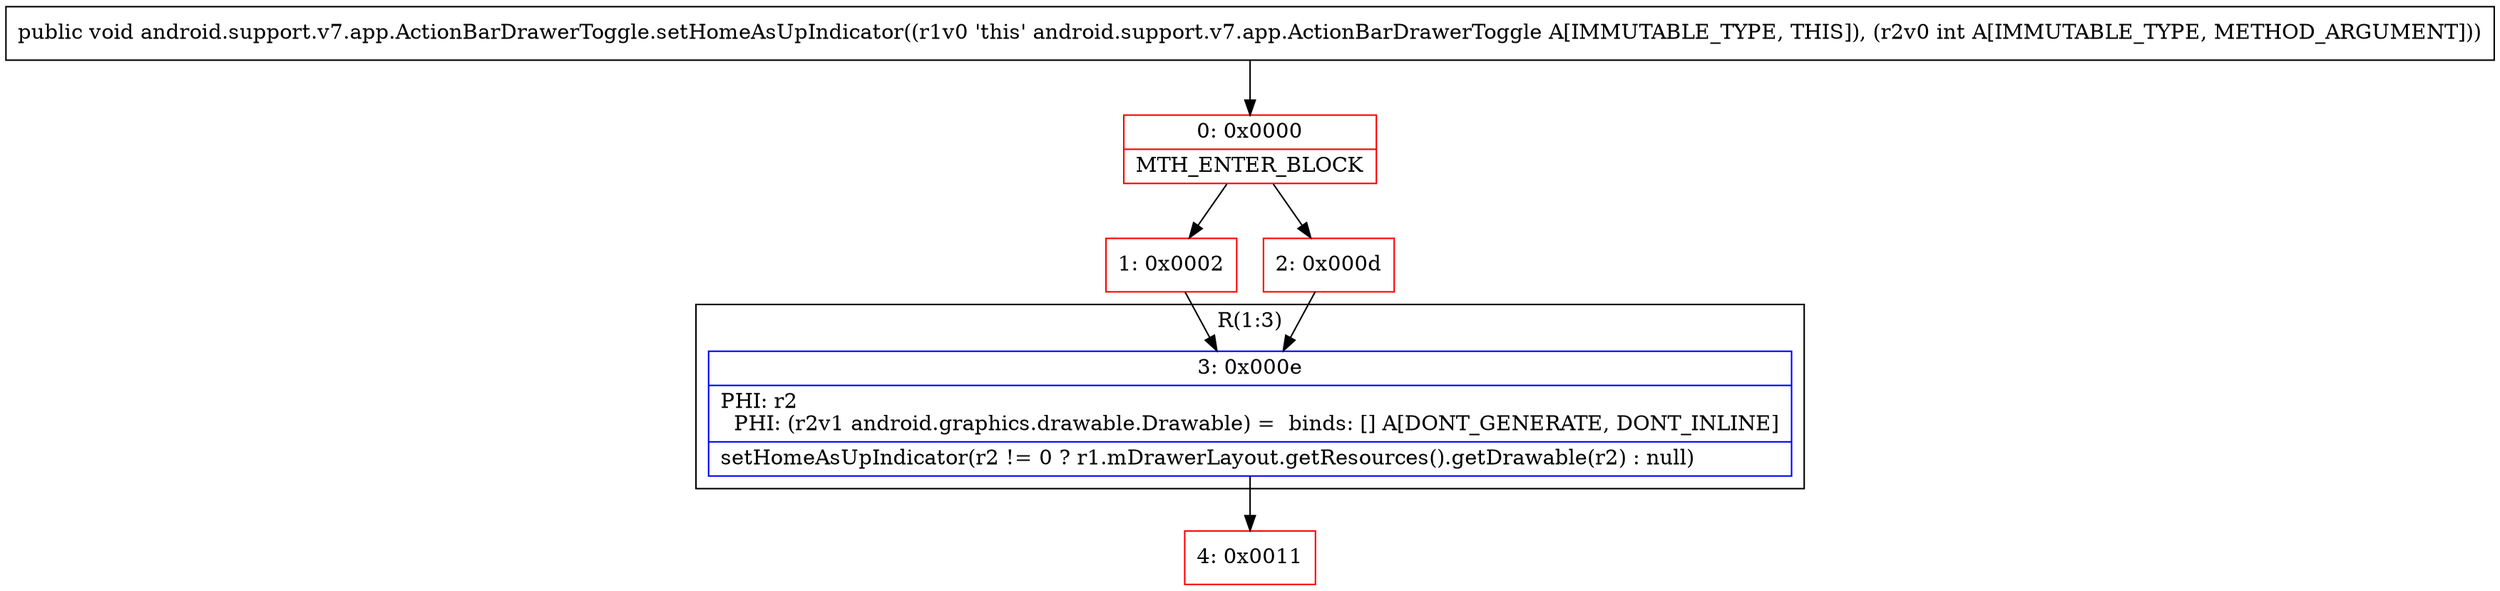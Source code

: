 digraph "CFG forandroid.support.v7.app.ActionBarDrawerToggle.setHomeAsUpIndicator(I)V" {
subgraph cluster_Region_1376194393 {
label = "R(1:3)";
node [shape=record,color=blue];
Node_3 [shape=record,label="{3\:\ 0x000e|PHI: r2 \l  PHI: (r2v1 android.graphics.drawable.Drawable) =  binds: [] A[DONT_GENERATE, DONT_INLINE]\l|setHomeAsUpIndicator(r2 != 0 ? r1.mDrawerLayout.getResources().getDrawable(r2) : null)\l}"];
}
Node_0 [shape=record,color=red,label="{0\:\ 0x0000|MTH_ENTER_BLOCK\l}"];
Node_1 [shape=record,color=red,label="{1\:\ 0x0002}"];
Node_2 [shape=record,color=red,label="{2\:\ 0x000d}"];
Node_4 [shape=record,color=red,label="{4\:\ 0x0011}"];
MethodNode[shape=record,label="{public void android.support.v7.app.ActionBarDrawerToggle.setHomeAsUpIndicator((r1v0 'this' android.support.v7.app.ActionBarDrawerToggle A[IMMUTABLE_TYPE, THIS]), (r2v0 int A[IMMUTABLE_TYPE, METHOD_ARGUMENT])) }"];
MethodNode -> Node_0;
Node_3 -> Node_4;
Node_0 -> Node_1;
Node_0 -> Node_2;
Node_1 -> Node_3;
Node_2 -> Node_3;
}

